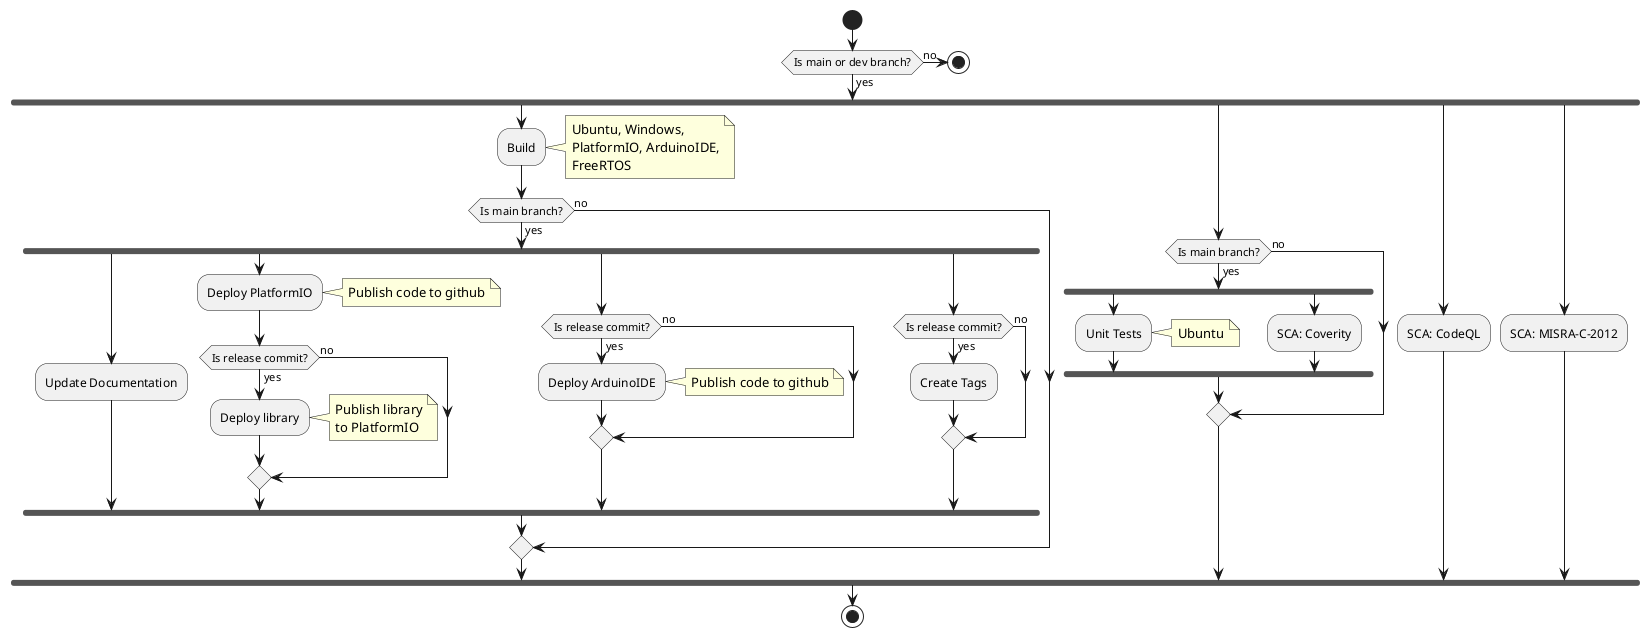 @startuml
start

if (Is main or dev branch?) then (yes)
    fork
        :Build;
        note right
            Ubuntu, Windows,
            PlatformIO, ArduinoIDE,
            FreeRTOS
        end note

        if (Is main branch?) then (yes)
            fork
                :Update Documentation;
            fork again
                :Deploy PlatformIO;
                note right: Publish code to github
                if (Is release commit?) then (yes)
                    :Deploy library;
                    note right
                        Publish library
                        to PlatformIO
                    end note
                else (no)
                    ' skip
                endif
            fork again
                if (Is release commit?) then (yes)
                    :Deploy ArduinoIDE;
                    note right: Publish code to github
                else (no)
                    ' skip
                endif
            fork again
                if (Is release commit?) then (yes)
                    :Create Tags;
                else (no)
                    ' skip
                endif
            end fork
        else (no)
            ' skip
        endif
    fork again
        if (Is main branch?) then (yes)
            fork
                :Unit Tests;
                note right: Ubuntu
            fork again
                :SCA: Coverity;
            end fork
        else (no)
            ' skip
        endif
    fork again
        :SCA: CodeQL;
    fork again
        :SCA: MISRA-C-2012;
    end fork
else (no)
    stop
endif

stop
@enduml